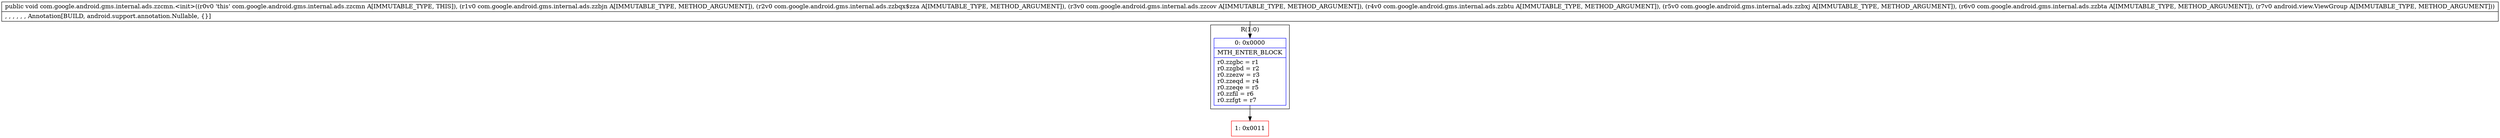 digraph "CFG forcom.google.android.gms.internal.ads.zzcmn.\<init\>(Lcom\/google\/android\/gms\/internal\/ads\/zzbjn;Lcom\/google\/android\/gms\/internal\/ads\/zzbqx$zza;Lcom\/google\/android\/gms\/internal\/ads\/zzcov;Lcom\/google\/android\/gms\/internal\/ads\/zzbtu;Lcom\/google\/android\/gms\/internal\/ads\/zzbxj;Lcom\/google\/android\/gms\/internal\/ads\/zzbta;Landroid\/view\/ViewGroup;)V" {
subgraph cluster_Region_1691779943 {
label = "R(1:0)";
node [shape=record,color=blue];
Node_0 [shape=record,label="{0\:\ 0x0000|MTH_ENTER_BLOCK\l|r0.zzgbc = r1\lr0.zzgbd = r2\lr0.zzezw = r3\lr0.zzeqd = r4\lr0.zzeqe = r5\lr0.zzfil = r6\lr0.zzfgt = r7\l}"];
}
Node_1 [shape=record,color=red,label="{1\:\ 0x0011}"];
MethodNode[shape=record,label="{public void com.google.android.gms.internal.ads.zzcmn.\<init\>((r0v0 'this' com.google.android.gms.internal.ads.zzcmn A[IMMUTABLE_TYPE, THIS]), (r1v0 com.google.android.gms.internal.ads.zzbjn A[IMMUTABLE_TYPE, METHOD_ARGUMENT]), (r2v0 com.google.android.gms.internal.ads.zzbqx$zza A[IMMUTABLE_TYPE, METHOD_ARGUMENT]), (r3v0 com.google.android.gms.internal.ads.zzcov A[IMMUTABLE_TYPE, METHOD_ARGUMENT]), (r4v0 com.google.android.gms.internal.ads.zzbtu A[IMMUTABLE_TYPE, METHOD_ARGUMENT]), (r5v0 com.google.android.gms.internal.ads.zzbxj A[IMMUTABLE_TYPE, METHOD_ARGUMENT]), (r6v0 com.google.android.gms.internal.ads.zzbta A[IMMUTABLE_TYPE, METHOD_ARGUMENT]), (r7v0 android.view.ViewGroup A[IMMUTABLE_TYPE, METHOD_ARGUMENT]))  | , , , , , , Annotation[BUILD, android.support.annotation.Nullable, \{\}]\l}"];
MethodNode -> Node_0;
Node_0 -> Node_1;
}

